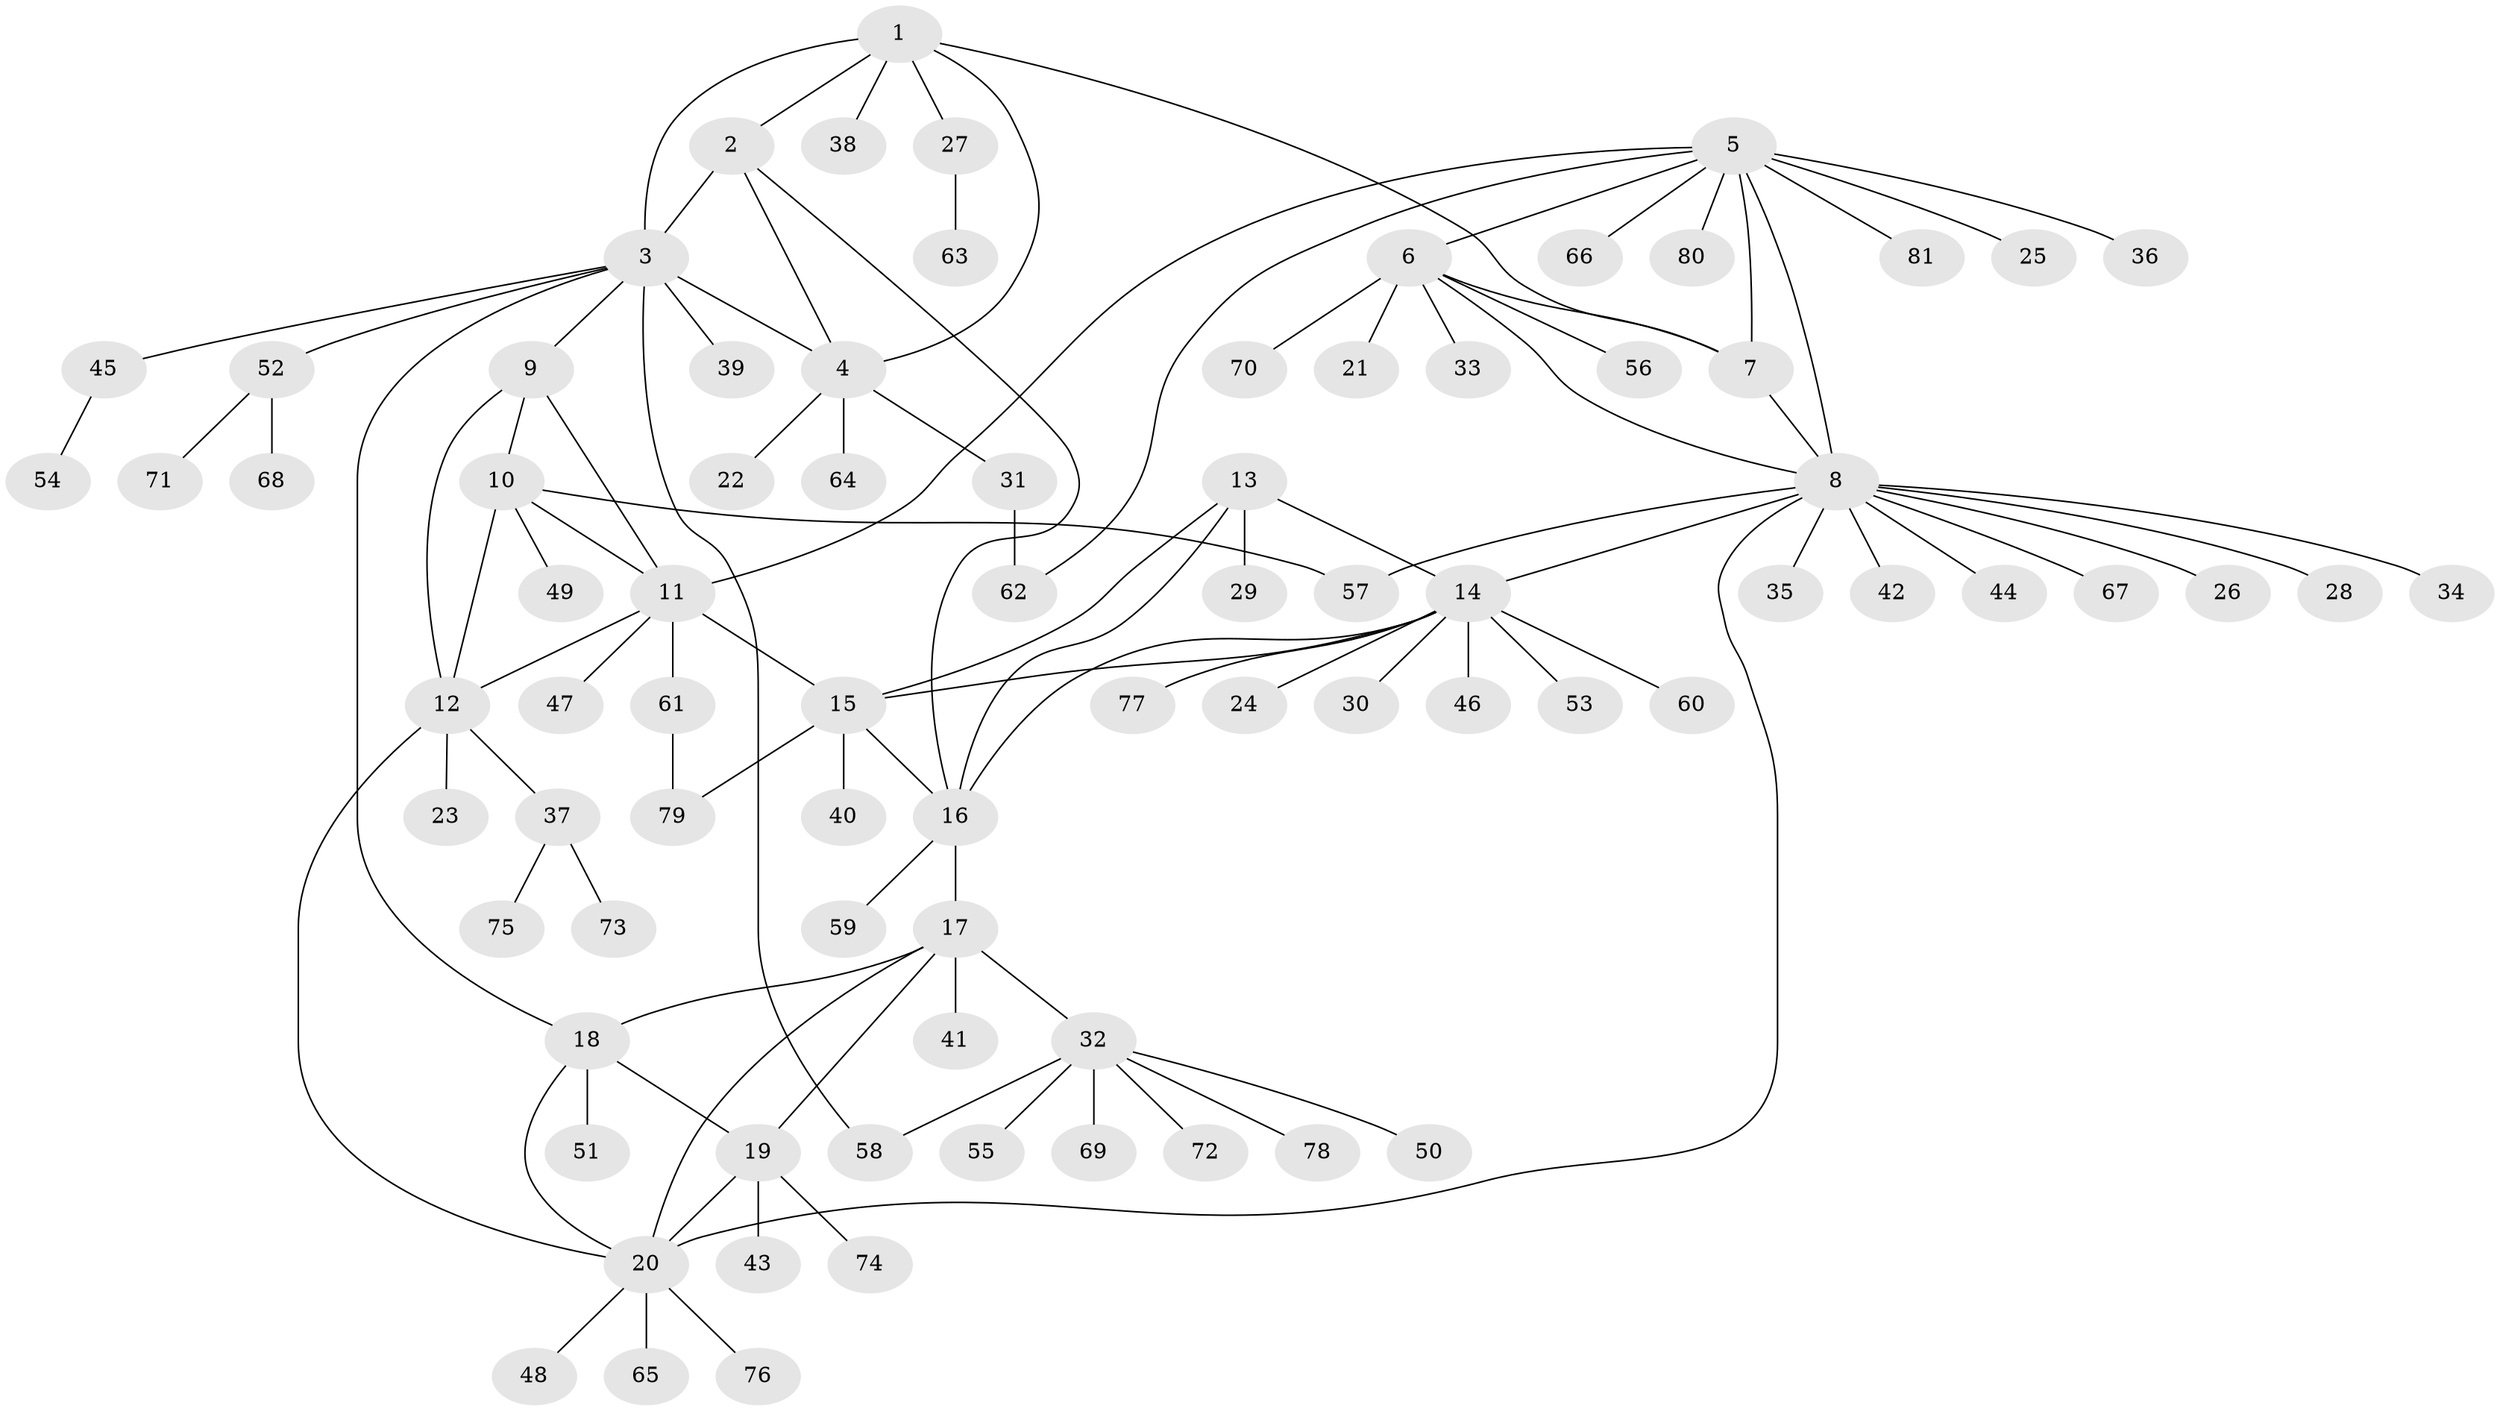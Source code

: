 // Generated by graph-tools (version 1.1) at 2025/50/03/09/25 03:50:41]
// undirected, 81 vertices, 105 edges
graph export_dot {
graph [start="1"]
  node [color=gray90,style=filled];
  1;
  2;
  3;
  4;
  5;
  6;
  7;
  8;
  9;
  10;
  11;
  12;
  13;
  14;
  15;
  16;
  17;
  18;
  19;
  20;
  21;
  22;
  23;
  24;
  25;
  26;
  27;
  28;
  29;
  30;
  31;
  32;
  33;
  34;
  35;
  36;
  37;
  38;
  39;
  40;
  41;
  42;
  43;
  44;
  45;
  46;
  47;
  48;
  49;
  50;
  51;
  52;
  53;
  54;
  55;
  56;
  57;
  58;
  59;
  60;
  61;
  62;
  63;
  64;
  65;
  66;
  67;
  68;
  69;
  70;
  71;
  72;
  73;
  74;
  75;
  76;
  77;
  78;
  79;
  80;
  81;
  1 -- 2;
  1 -- 3;
  1 -- 4;
  1 -- 7;
  1 -- 27;
  1 -- 38;
  2 -- 3;
  2 -- 4;
  2 -- 16;
  3 -- 4;
  3 -- 9;
  3 -- 18;
  3 -- 39;
  3 -- 45;
  3 -- 52;
  3 -- 58;
  4 -- 22;
  4 -- 31;
  4 -- 64;
  5 -- 6;
  5 -- 7;
  5 -- 8;
  5 -- 11;
  5 -- 25;
  5 -- 36;
  5 -- 62;
  5 -- 66;
  5 -- 80;
  5 -- 81;
  6 -- 7;
  6 -- 8;
  6 -- 21;
  6 -- 33;
  6 -- 56;
  6 -- 70;
  7 -- 8;
  8 -- 14;
  8 -- 20;
  8 -- 26;
  8 -- 28;
  8 -- 34;
  8 -- 35;
  8 -- 42;
  8 -- 44;
  8 -- 57;
  8 -- 67;
  9 -- 10;
  9 -- 11;
  9 -- 12;
  10 -- 11;
  10 -- 12;
  10 -- 49;
  10 -- 57;
  11 -- 12;
  11 -- 15;
  11 -- 47;
  11 -- 61;
  12 -- 20;
  12 -- 23;
  12 -- 37;
  13 -- 14;
  13 -- 15;
  13 -- 16;
  13 -- 29;
  14 -- 15;
  14 -- 16;
  14 -- 24;
  14 -- 30;
  14 -- 46;
  14 -- 53;
  14 -- 60;
  14 -- 77;
  15 -- 16;
  15 -- 40;
  15 -- 79;
  16 -- 17;
  16 -- 59;
  17 -- 18;
  17 -- 19;
  17 -- 20;
  17 -- 32;
  17 -- 41;
  18 -- 19;
  18 -- 20;
  18 -- 51;
  19 -- 20;
  19 -- 43;
  19 -- 74;
  20 -- 48;
  20 -- 65;
  20 -- 76;
  27 -- 63;
  31 -- 62;
  32 -- 50;
  32 -- 55;
  32 -- 58;
  32 -- 69;
  32 -- 72;
  32 -- 78;
  37 -- 73;
  37 -- 75;
  45 -- 54;
  52 -- 68;
  52 -- 71;
  61 -- 79;
}
